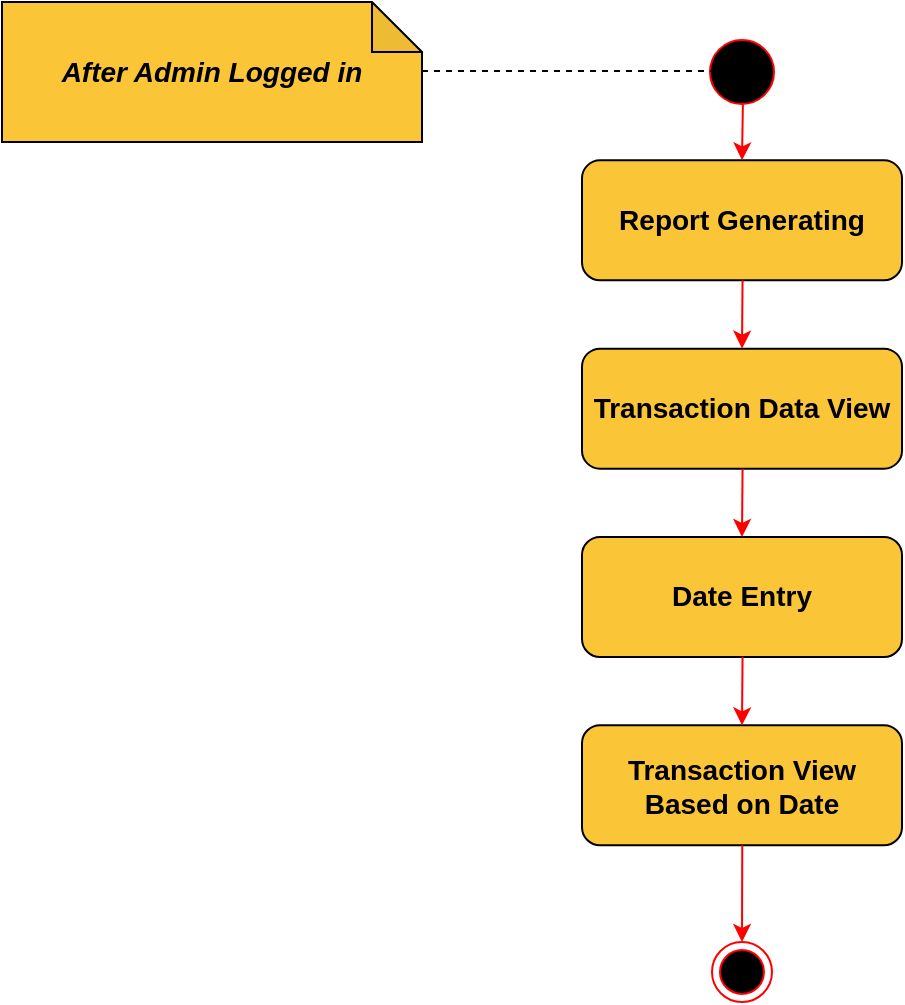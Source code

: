 <mxfile version="20.6.2" type="device"><diagram id="NEpsGF-6-zQaS9uNI0Lt" name="Page-1"><mxGraphModel dx="2607" dy="1467" grid="1" gridSize="10" guides="1" tooltips="1" connect="1" arrows="1" fold="1" page="1" pageScale="1" pageWidth="1169" pageHeight="827" math="0" shadow="0"><root><mxCell id="0"/><mxCell id="1" parent="0"/><mxCell id="3sBx2QSdLU8ShdqZibHI-37" value="" style="ellipse;html=1;shape=startState;fillColor=#000000;strokeColor=#ff0000;" parent="1" vertex="1"><mxGeometry x="690" y="230" width="40" height="40" as="geometry"/></mxCell><mxCell id="3sBx2QSdLU8ShdqZibHI-39" value="&lt;font style=&quot;font-size: 14px;&quot;&gt;&lt;b&gt;&lt;i&gt;After Admin Logged in&lt;/i&gt;&lt;/b&gt;&lt;/font&gt;" style="shape=note;whiteSpace=wrap;html=1;backgroundOutline=1;darkOpacity=0.05;size=25;fillColor=#FBC538;" parent="1" vertex="1"><mxGeometry x="340" y="215" width="210" height="70" as="geometry"/></mxCell><mxCell id="3sBx2QSdLU8ShdqZibHI-40" value="" style="endArrow=none;dashed=1;html=1;rounded=0;" parent="1" edge="1"><mxGeometry width="50" height="50" relative="1" as="geometry"><mxPoint x="550" y="249.52" as="sourcePoint"/><mxPoint x="700" y="249.52" as="targetPoint"/></mxGeometry></mxCell><mxCell id="3sBx2QSdLU8ShdqZibHI-77" value="&lt;span style=&quot;font-size: 14px;&quot;&gt;&lt;b&gt;Report Generating&lt;/b&gt;&lt;/span&gt;" style="rounded=1;whiteSpace=wrap;html=1;fillColor=#FBC538;" parent="1" vertex="1"><mxGeometry x="630" y="294.16" width="160" height="60" as="geometry"/></mxCell><mxCell id="3sBx2QSdLU8ShdqZibHI-78" style="edgeStyle=orthogonalEdgeStyle;rounded=0;orthogonalLoop=1;jettySize=auto;html=1;strokeColor=#FF0000;exitX=0.511;exitY=0.905;exitDx=0;exitDy=0;exitPerimeter=0;" parent="1" source="3sBx2QSdLU8ShdqZibHI-37" edge="1"><mxGeometry relative="1" as="geometry"><mxPoint x="710" y="270" as="sourcePoint"/><mxPoint x="710" y="294.16" as="targetPoint"/></mxGeometry></mxCell><mxCell id="3sBx2QSdLU8ShdqZibHI-79" value="&lt;span style=&quot;font-size: 14px;&quot;&gt;&lt;b&gt;Transaction Data View&lt;/b&gt;&lt;/span&gt;" style="rounded=1;whiteSpace=wrap;html=1;fillColor=#FBC538;" parent="1" vertex="1"><mxGeometry x="630" y="388.32" width="160" height="60" as="geometry"/></mxCell><mxCell id="3sBx2QSdLU8ShdqZibHI-80" style="edgeStyle=orthogonalEdgeStyle;rounded=0;orthogonalLoop=1;jettySize=auto;html=1;exitX=0.507;exitY=0.896;exitDx=0;exitDy=0;exitPerimeter=0;strokeColor=#FF0000;" parent="1" edge="1"><mxGeometry relative="1" as="geometry"><mxPoint x="710.28" y="354.16" as="sourcePoint"/><mxPoint x="710" y="388.32" as="targetPoint"/></mxGeometry></mxCell><mxCell id="3sBx2QSdLU8ShdqZibHI-81" value="&lt;span style=&quot;font-size: 14px;&quot;&gt;&lt;b&gt;Date Entry&lt;/b&gt;&lt;/span&gt;" style="rounded=1;whiteSpace=wrap;html=1;fillColor=#FBC538;" parent="1" vertex="1"><mxGeometry x="630" y="482.48" width="160" height="60" as="geometry"/></mxCell><mxCell id="3sBx2QSdLU8ShdqZibHI-82" style="edgeStyle=orthogonalEdgeStyle;rounded=0;orthogonalLoop=1;jettySize=auto;html=1;exitX=0.507;exitY=0.896;exitDx=0;exitDy=0;exitPerimeter=0;strokeColor=#FF0000;" parent="1" edge="1"><mxGeometry relative="1" as="geometry"><mxPoint x="710.28" y="448.32" as="sourcePoint"/><mxPoint x="710" y="482.48" as="targetPoint"/></mxGeometry></mxCell><mxCell id="3sBx2QSdLU8ShdqZibHI-83" value="&lt;span style=&quot;font-size: 14px;&quot;&gt;&lt;b&gt;Transaction View Based on Date&lt;/b&gt;&lt;/span&gt;" style="rounded=1;whiteSpace=wrap;html=1;fillColor=#FBC538;" parent="1" vertex="1"><mxGeometry x="630" y="576.64" width="160" height="60" as="geometry"/></mxCell><mxCell id="3sBx2QSdLU8ShdqZibHI-84" style="edgeStyle=orthogonalEdgeStyle;rounded=0;orthogonalLoop=1;jettySize=auto;html=1;exitX=0.507;exitY=0.896;exitDx=0;exitDy=0;exitPerimeter=0;strokeColor=#FF0000;" parent="1" edge="1"><mxGeometry relative="1" as="geometry"><mxPoint x="710.28" y="542.48" as="sourcePoint"/><mxPoint x="710" y="576.64" as="targetPoint"/></mxGeometry></mxCell><mxCell id="3sBx2QSdLU8ShdqZibHI-86" style="edgeStyle=orthogonalEdgeStyle;rounded=0;orthogonalLoop=1;jettySize=auto;html=1;exitX=0.507;exitY=0.896;exitDx=0;exitDy=0;exitPerimeter=0;entryX=0.5;entryY=0;entryDx=0;entryDy=0;strokeColor=#FF0000;" parent="1" target="3sBx2QSdLU8ShdqZibHI-88" edge="1"><mxGeometry relative="1" as="geometry"><mxPoint x="710.13" y="636.64" as="sourcePoint"/><mxPoint x="709.96" y="679.2" as="targetPoint"/><Array as="points"><mxPoint x="710" y="650"/></Array></mxGeometry></mxCell><mxCell id="3sBx2QSdLU8ShdqZibHI-88" value="" style="ellipse;html=1;shape=endState;fillColor=#000000;strokeColor=#ff0000;" parent="1" vertex="1"><mxGeometry x="695" y="685.0" width="30" height="30" as="geometry"/></mxCell></root></mxGraphModel></diagram></mxfile>